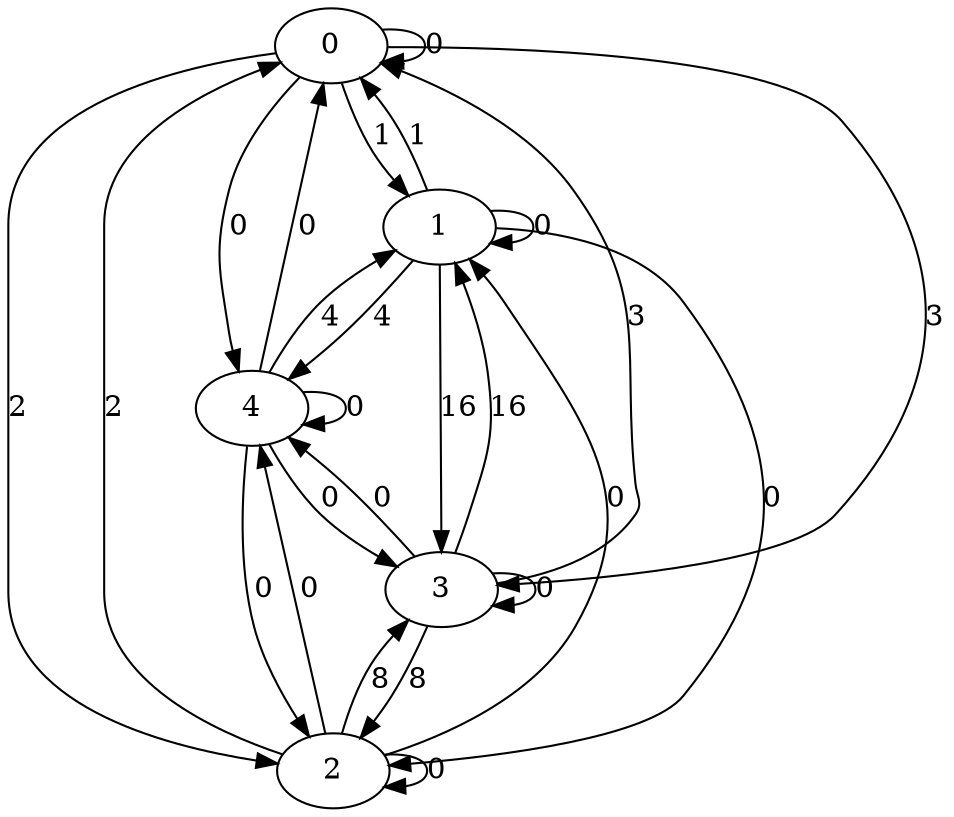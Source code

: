 digraph "GraphMatrix" {
0 -> 0 [label=0];
0 -> 1 [label=1];
0 -> 2 [label=2];
0 -> 3 [label=3];
0 -> 4 [label=0];
1 -> 0 [label=1];
1 -> 1 [label=0];
1 -> 2 [label=0];
1 -> 3 [label=16];
1 -> 4 [label=4];
2 -> 0 [label=2];
2 -> 1 [label=0];
2 -> 2 [label=0];
2 -> 3 [label=8];
2 -> 4 [label=0];
3 -> 0 [label=3];
3 -> 1 [label=16];
3 -> 2 [label=8];
3 -> 3 [label=0];
3 -> 4 [label=0];
4 -> 0 [label=0];
4 -> 1 [label=4];
4 -> 2 [label=0];
4 -> 3 [label=0];
4 -> 4 [label=0];
}
